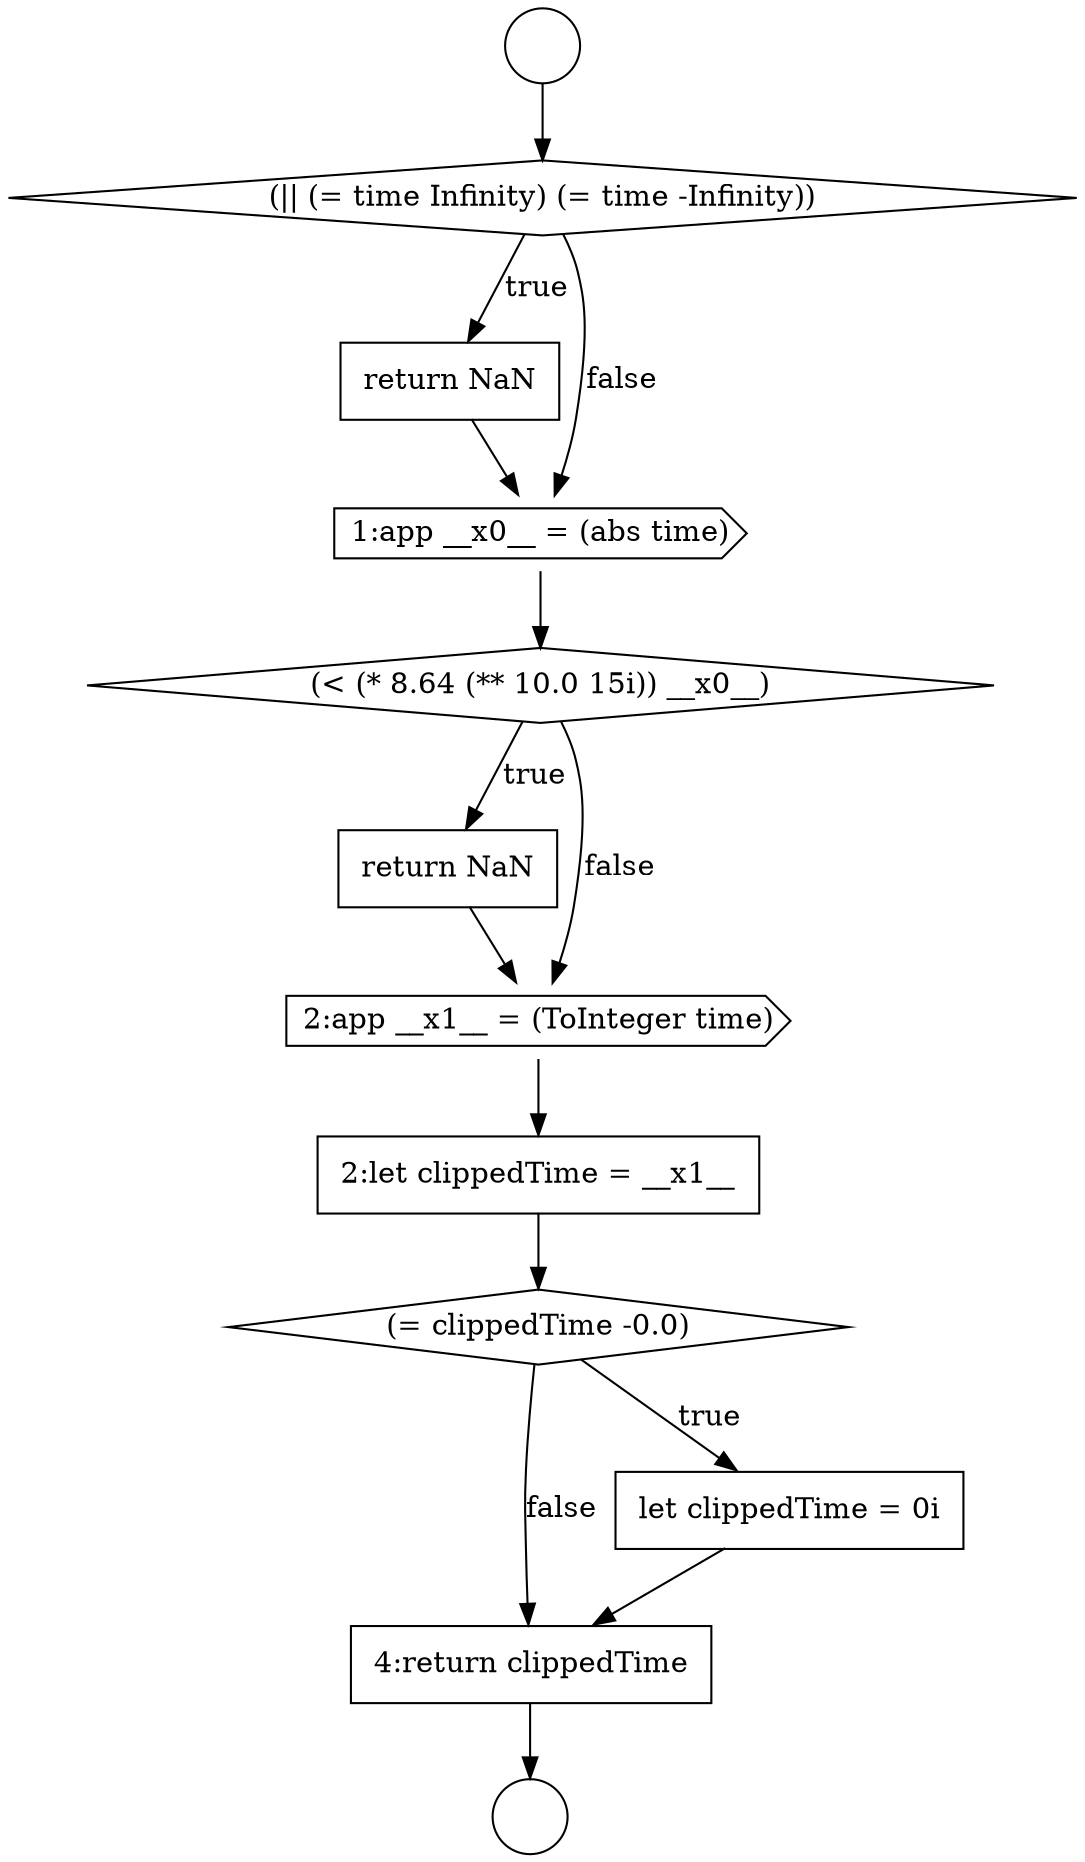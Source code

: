 digraph {
  node11090 [shape=diamond, label=<<font color="black">(= clippedTime -0.0)</font>> color="black" fillcolor="white" style=filled]
  node11087 [shape=none, margin=0, label=<<font color="black">
    <table border="0" cellborder="1" cellspacing="0" cellpadding="10">
      <tr><td align="left">return NaN</td></tr>
    </table>
  </font>> color="black" fillcolor="white" style=filled]
  node11083 [shape=diamond, label=<<font color="black">(|| (= time Infinity) (= time -Infinity))</font>> color="black" fillcolor="white" style=filled]
  node11089 [shape=none, margin=0, label=<<font color="black">
    <table border="0" cellborder="1" cellspacing="0" cellpadding="10">
      <tr><td align="left">2:let clippedTime = __x1__</td></tr>
    </table>
  </font>> color="black" fillcolor="white" style=filled]
  node11088 [shape=cds, label=<<font color="black">2:app __x1__ = (ToInteger time)</font>> color="black" fillcolor="white" style=filled]
  node11084 [shape=none, margin=0, label=<<font color="black">
    <table border="0" cellborder="1" cellspacing="0" cellpadding="10">
      <tr><td align="left">return NaN</td></tr>
    </table>
  </font>> color="black" fillcolor="white" style=filled]
  node11085 [shape=cds, label=<<font color="black">1:app __x0__ = (abs time)</font>> color="black" fillcolor="white" style=filled]
  node11092 [shape=none, margin=0, label=<<font color="black">
    <table border="0" cellborder="1" cellspacing="0" cellpadding="10">
      <tr><td align="left">4:return clippedTime</td></tr>
    </table>
  </font>> color="black" fillcolor="white" style=filled]
  node11081 [shape=circle label=" " color="black" fillcolor="white" style=filled]
  node11091 [shape=none, margin=0, label=<<font color="black">
    <table border="0" cellborder="1" cellspacing="0" cellpadding="10">
      <tr><td align="left">let clippedTime = 0i</td></tr>
    </table>
  </font>> color="black" fillcolor="white" style=filled]
  node11082 [shape=circle label=" " color="black" fillcolor="white" style=filled]
  node11086 [shape=diamond, label=<<font color="black">(&lt; (* 8.64 (** 10.0 15i)) __x0__)</font>> color="black" fillcolor="white" style=filled]
  node11086 -> node11087 [label=<<font color="black">true</font>> color="black"]
  node11086 -> node11088 [label=<<font color="black">false</font>> color="black"]
  node11085 -> node11086 [ color="black"]
  node11087 -> node11088 [ color="black"]
  node11088 -> node11089 [ color="black"]
  node11090 -> node11091 [label=<<font color="black">true</font>> color="black"]
  node11090 -> node11092 [label=<<font color="black">false</font>> color="black"]
  node11084 -> node11085 [ color="black"]
  node11089 -> node11090 [ color="black"]
  node11081 -> node11083 [ color="black"]
  node11091 -> node11092 [ color="black"]
  node11092 -> node11082 [ color="black"]
  node11083 -> node11084 [label=<<font color="black">true</font>> color="black"]
  node11083 -> node11085 [label=<<font color="black">false</font>> color="black"]
}
